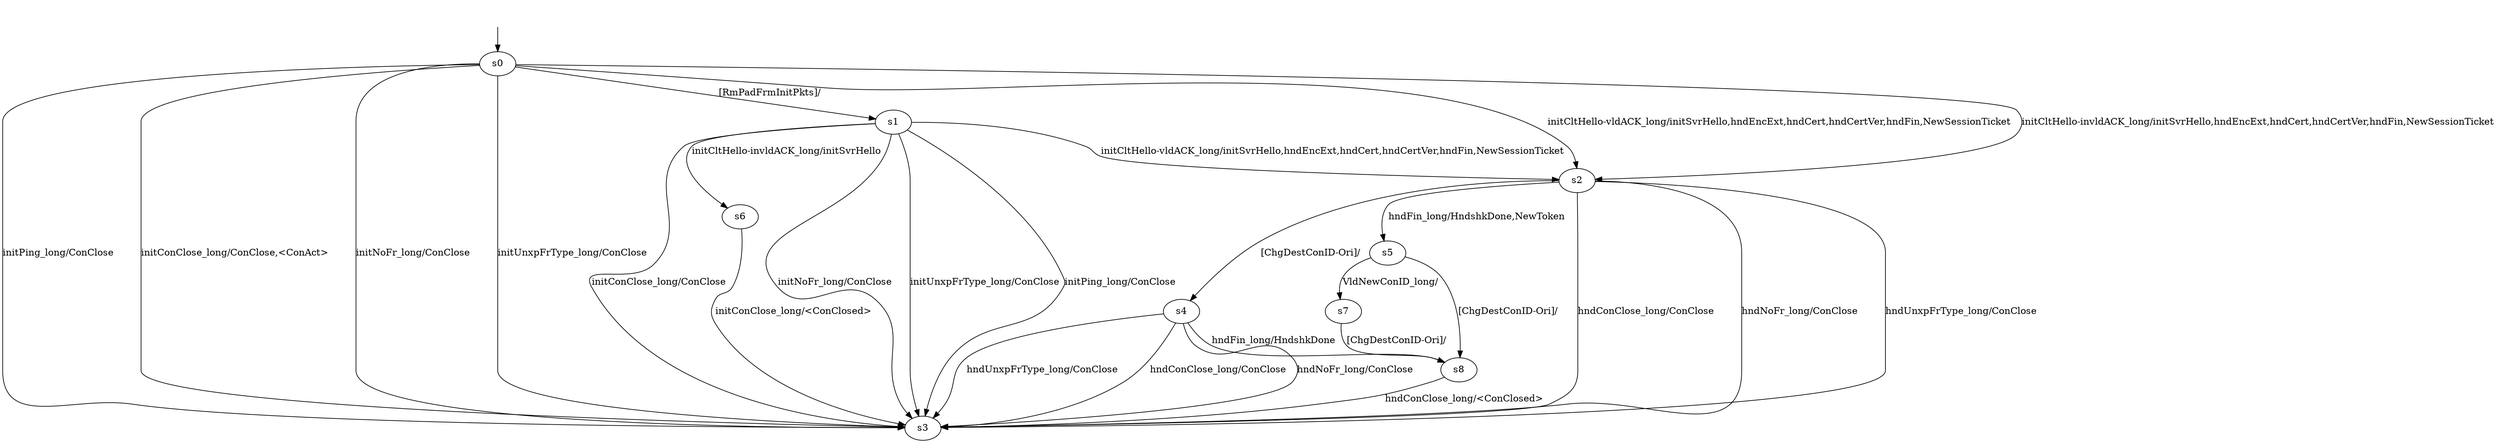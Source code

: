 digraph "../results/quantModels/quant-B-l-0/learnedModel" {
s0 [label=s0];
s1 [label=s1];
s2 [label=s2];
s3 [label=s3];
s4 [label=s4];
s5 [label=s5];
s6 [label=s6];
s7 [label=s7];
s8 [label=s8];
s0 -> s3  [label="initPing_long/ConClose "];
s0 -> s3  [label="initConClose_long/ConClose,<ConAct> "];
s0 -> s2  [label="initCltHello-vldACK_long/initSvrHello,hndEncExt,hndCert,hndCertVer,hndFin,NewSessionTicket "];
s0 -> s2  [label="initCltHello-invldACK_long/initSvrHello,hndEncExt,hndCert,hndCertVer,hndFin,NewSessionTicket "];
s0 -> s3  [label="initNoFr_long/ConClose "];
s0 -> s3  [label="initUnxpFrType_long/ConClose "];
s0 -> s1  [label="[RmPadFrmInitPkts]/ "];
s1 -> s3  [label="initPing_long/ConClose "];
s1 -> s3  [label="initConClose_long/ConClose "];
s1 -> s2  [label="initCltHello-vldACK_long/initSvrHello,hndEncExt,hndCert,hndCertVer,hndFin,NewSessionTicket "];
s1 -> s6  [label="initCltHello-invldACK_long/initSvrHello "];
s1 -> s3  [label="initNoFr_long/ConClose "];
s1 -> s3  [label="initUnxpFrType_long/ConClose "];
s2 -> s5  [label="hndFin_long/HndshkDone,NewToken "];
s2 -> s3  [label="hndConClose_long/ConClose "];
s2 -> s3  [label="hndNoFr_long/ConClose "];
s2 -> s3  [label="hndUnxpFrType_long/ConClose "];
s2 -> s4  [label="[ChgDestConID-Ori]/ "];
s4 -> s8  [label="hndFin_long/HndshkDone "];
s4 -> s3  [label="hndConClose_long/ConClose "];
s4 -> s3  [label="hndNoFr_long/ConClose "];
s4 -> s3  [label="hndUnxpFrType_long/ConClose "];
s5 -> s7  [label="VldNewConID_long/ "];
s5 -> s8  [label="[ChgDestConID-Ori]/ "];
s6 -> s3  [label="initConClose_long/<ConClosed> "];
s7 -> s8  [label="[ChgDestConID-Ori]/ "];
s8 -> s3  [label="hndConClose_long/<ConClosed> "];
__start0 [label="", shape=none];
__start0 -> s0  [label=""];
}
